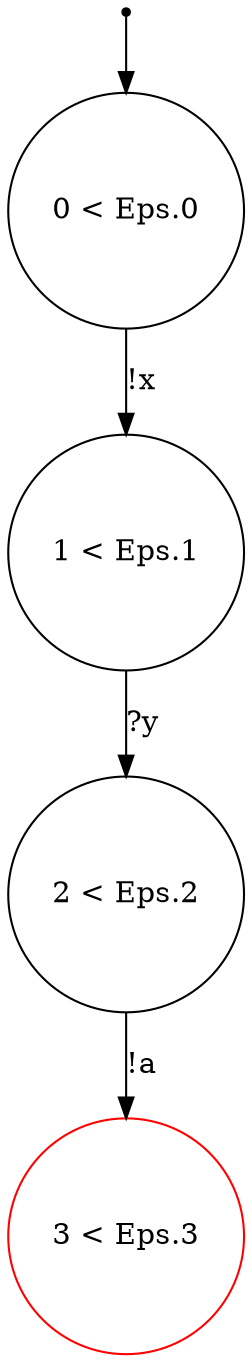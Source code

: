 digraph {
 node [shape=point] ENTRY
 node [shape=circle]
3 [label="3 < Eps.3
" color="red"]
2 [label="2 < Eps.2
"]
1 [label="1 < Eps.1
"]
0 [label="0 < Eps.0
"]
ENTRY -> 0
2 -> 3 [label="!a"]
1 -> 2 [label="?y"]
0 -> 1 [label="!x"]

}